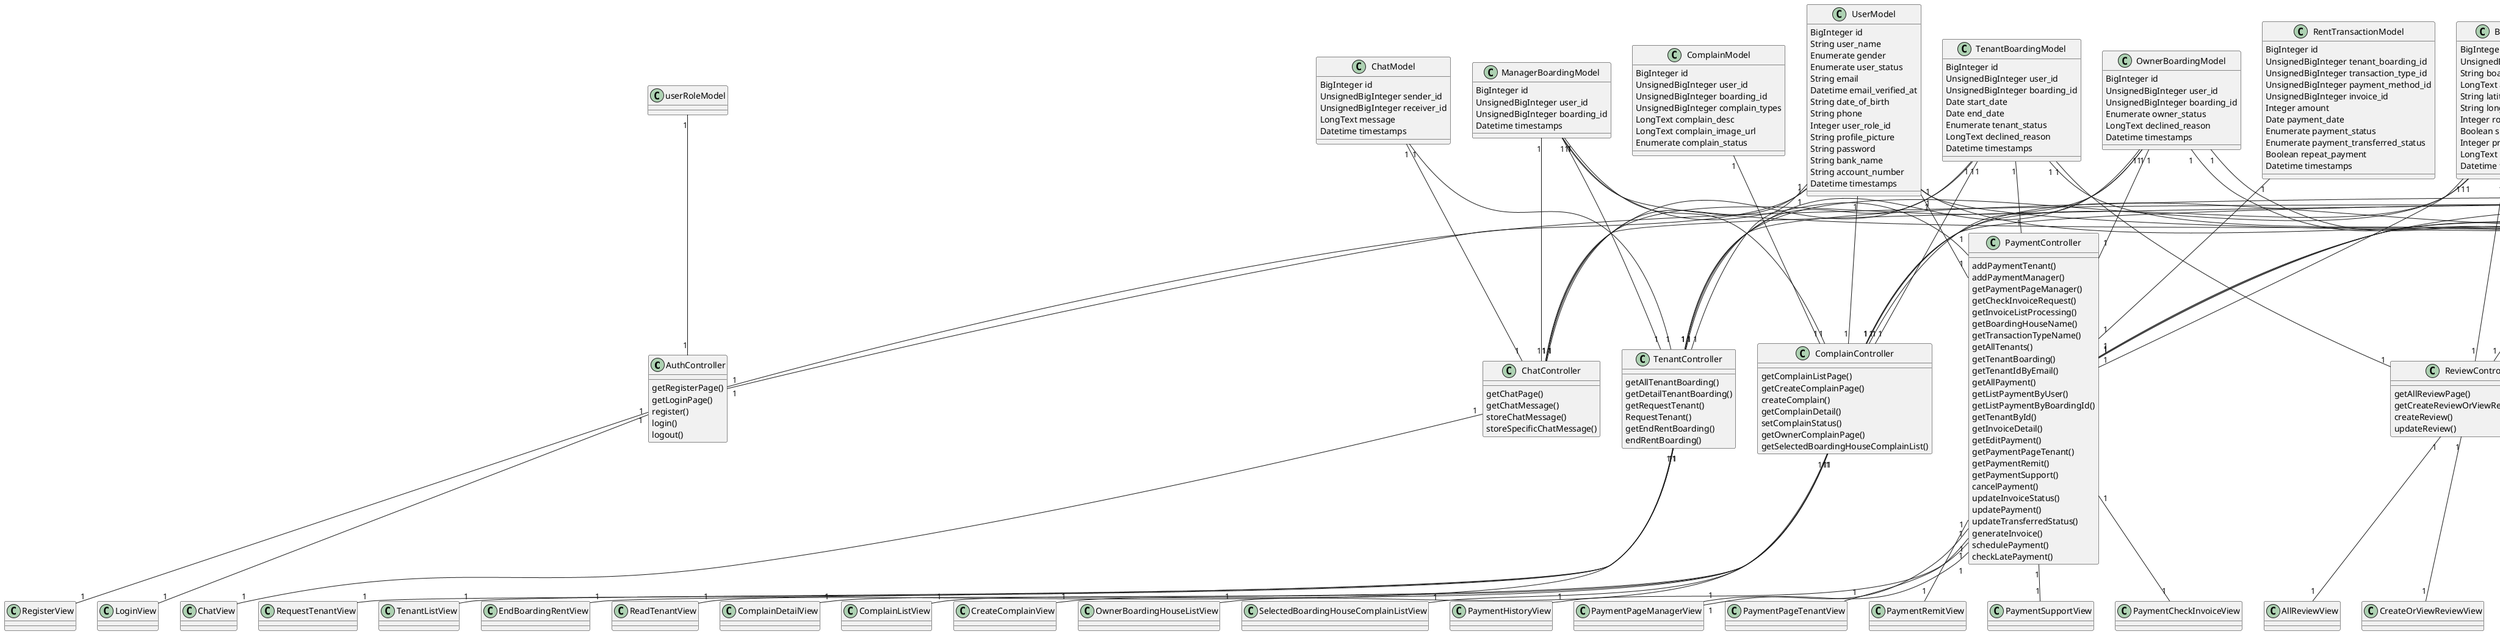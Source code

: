 @startuml
' Controller
class AuthController {
    getRegisterPage()
    getLoginPage()
    register()
    login()
    logout()
}

class BoardingController {
    getMainPage()
    indexAdmin()
    indexManager()
    indexOwner()
    indexTenant()
    getAllBoardingHouse()
    getBoardingHouseDetail()
    searchBoardingByLocation()
    getCreateOwnerBoarding()
    createOwnerBoarding()
    getReadBoarding()
    getReadingBoardingTenant()
    getUpdateBoarding()
    updateBoarding()
    deleteBoarding()
    boardingRent()
    getAdminApproveBoarding()
    adminApproveBoarding()
    getReapproveBoarding()
    reapproveBoarding()
    disableBoardingOwner()
    enableBoardingOwner()
}

class BoardingImageController {
    deleteImage()
}

class BoardingTypeController {
    getAllBoardingTypePage()
    getBoardingTypeCreate()
    boardingTypeCreate()
    getBoardingTypeUpdate()
    boardingTypeUpdate()
    boardingTypeDelete()
}

class ChatController {
    getChatPage()
    getChatMessage()
    storeChatMessage()
    storeSpecificChatMessage()
}

class ComplainController {
    getComplainListPage()
    getCreateComplainPage()
    createComplain()
    getComplainDetail()
    setComplainStatus()
    getOwnerComplainPage()
    getSelectedBoardingHouseComplainList()
}

class ComplainTypeController {
    getAllComplainTypePage()
    getComplainTypeCreate()
    complainTypeCreate()
    getComplainTypeUpdate()
    complainTypeUpdate()
    complainTypeDelete()
}

class FacilityController {
    getAllFacilitypage()
    getFacilityCreate()
    facilityCreate()
    getFacilityUpdate()
    facilityUpdate()
    facilityDelete()
}
class PaymentController {
    addPaymentTenant()
    addPaymentManager()
    getPaymentPageManager()
    getCheckInvoiceRequest()
    getInvoiceListProcessing()
    getBoardingHouseName()
    getTransactionTypeName()
    getAllTenants()
    getTenantBoarding()
    getTenantIdByEmail()
    getAllPayment()
    getListPaymentByUser()
    getListPaymentByBoardingId()
    getTenantById()
    getInvoiceDetail()
    getEditPayment()
    getPaymentPageTenant()
    getPaymentRemit()
    getPaymentSupport()
    cancelPayment()
    updateInvoiceStatus()
    updatePayment()
    updateTransferredStatus()
    generateInvoice()
    schedulePayment()
    checkLatePayment()
}

class PaymentMethodController {
    getAllPaymentMethodPage()
    getPaymentMethodCreate()
    paymentMethodCreate()
    getPaymentMethodUpdate()
    paymentMethodUpdate()
    paymentMethodDelete()
}

class ReviewController {
    getAllReviewPage()
    getCreateReviewOrViewReviewPage()
    createReview()
    updateReview()
}
class TenantController {
    getAllTenantBoarding()
    getDetailTenantBoarding()
    getRequestTenant()
    RequestTenant()
    getEndRentBoarding()
    endRentBoarding()
}
class TransactionTypeController {
    getAllTransactionTypePage()
    getTransactionTypeCreate()
    transactionTypeCreate()
    getTransactionTypeUpdate()
    TransactionTypeUpdate()
    TransactionTypeDelete()
}
class UserController {
    getProfilePage()
    updateProfile()
    getAllUserPage()
    getUserDetail()
    getUserUpdate()
    UserUpdate()
    UserDelete()
}
class WishlistController {
    showWishlist()
    addWishlist()
    removeWishlist()
}


' Model
class BoardingModel {
    BigInteger id
    UnsignedBigInteger type_id
    String boarding_name
    LongText address
    String latitude
    String longitude
    Integer rooms
    Boolean shared_bathroom
    Integer price
    LongText boarding_desc
    Datetime timestamps
}

class BoardingImageModel {
    BigInteger id
    UnsignedBigInteger boarding_id
    String image
    Datetime timestamps
}

class BoardingTypeModel {
    BigInteger id
    String boarding_type_name
    Datetime timestamps
}

class ChatModel {
    BigInteger id
    UnsignedBigInteger sender_id
    UnsignedBigInteger receiver_id
    LongText message
    Datetime timestamps
}

class ComplainModel {
    BigInteger id
    UnsignedBigInteger user_id
    UnsignedBigInteger boarding_id
    UnsignedBigInteger complain_types
    LongText complain_desc
    LongText complain_image_url
    Enumerate complain_status
}

class ComplainTypeModel {
    BigInteger id
    String complain_type_name
    Datetime timestamps
}

class FacilityModel {
    BigInteger id
    UnsignedBigInteger facility_id
    UnsignedBigInteger boarding_id
    Datetime timestamps
}

class FacilityDetailModel {
    BigInteger id
    String facility_detail_name
    String facility_img_path
    Datetime timestamps
}

class ManagerBoardingModel {
    BigInteger id
    UnsignedBigInteger user_id
    UnsignedBigInteger boarding_id
    Datetime timestamps
}

class OwnerBoardingModel {
    BigInteger id
    UnsignedBigInteger user_id
    UnsignedBigInteger boarding_id
    Enumerate owner_status
    LongText declined_reason
    Datetime timestamps
}

class PaymentMethodModel {
    BigInteger id
    String payment_method_name
    Enumerate StateAttributeFontSize
    Datetime timestamps
}

class RentTransactionModel {
    BigInteger id
    UnsignedBigInteger tenant_boarding_id
    UnsignedBigInteger transaction_type_id
    UnsignedBigInteger payment_method_id
    UnsignedBigInteger invoice_id
    Integer amount
    Date payment_date
    Enumerate payment_status
    Enumerate payment_transferred_status
    Boolean repeat_payment
    Datetime timestamps
}

class ReviewModel {
    BigInteger id
    UnsignedBigInteger user_id
    UnsignedBigInteger boarding_id
    Integer rating
    LongText review_desc
    Datetime timestamps
}

class TenantBoardingModel {
    BigInteger id
    UnsignedBigInteger user_id
    UnsignedBigInteger boarding_id
    Date start_date
    Date end_date
    Enumerate tenant_status
    LongText declined_reason
    Datetime timestamps
}

class TransactionTypeModel {
    BigInteger id
    String transaction_type_name
    Datetime timestamps
}

class UserModel {
    BigInteger id
    String user_name
    Enumerate gender
    Enumerate user_status
    String email
    Datetime email_verified_at
    String date_of_birth
    String phone
    Integer user_role_id
    String profile_picture
    String password
    String bank_name
    String account_number
    Datetime timestamps
}

class UserRoleModel {
    BigInteger id
    String user_role_name
    Datetime timestamps
}

class WishlistModel {
    BigInteger id
    UnsignedBigInteger user_id
    UnsignedBigInteger boarding_id
    Datetime timestamps
}

' View
class LoginView {}

class RegisterView{}

class AdminApproveBoardingView {}

class AllBoardingHouseView {}

class BoardingManagementAdminView {}

class BoardingManagementOwnerView {}

class BoardingManagementTenantView {}

class CreateBoardingView {}

class EndBoardingRentView {}

class ReadBoardingView {}

class ReapproveBoardingView {}

class SearchBoardingResultView {}

class SelectedBoardingHouseView {}

class UpdateBoardingView {}

class CreateBoardingTypeView {}

class ListBoardingTypeView {}

class UpdateBoardingTypeView {}

class OwnerBoardingHouseListView {}

class SelectedBoardingHouseComplainListView {}

class ComplainDetailView {}

class ComplainListView {}

class CreateComplainView {}

class CreateComplainTypeView {}

class ListComplainTypeView {}

class UpdateComplainTypeView {}

class CreateFacilityView {}

class ListFacilityView {}

class UpdateFacilityView {}

class PaymentCheckInvoiceView {}

class PaymentHistoryView {}

class PaymentPageManagerView {}

class PaymentPageTenantView {}

class PaymentRemitView {}

class PaymentSupportView {}

class CreatePaymentMethodView {}

class ListPaymentMethodView {}

class UpdatePaymentMethodView {}

class AllReviewView {}

class CreateOrViewReviewView {}

class ReadTenantView {}

class RequestTenantView {}

class TenantListView {}

class CreateTransactionTypeView {}

class ListTransactionTypeView {}

class UpdateTransactionTypeView {}

class ListUserView {}

class ReadUserView {}

class UpdateUserView {}

class ChatView {}

class EditProfileView {}

class MainPageView {}

class WishlistView {}

' Middleware
class Middleware {}

Middleware "1"--"1" BoardingController
Middleware "1"--"1" BoardingImageController
Middleware "1"--"1" BoardingTypeController
Middleware "1"--"1" ChatController
Middleware "1"--"1" ComplainController
Middleware "1"--"1" ComplainTypeController
Middleware "1"--"1" FacilityController
Middleware "1"--"1" PaymentController
Middleware "1"--"1" PaymentMethodController
Middleware "1"--"1" ReviewController
Middleware "1"--"1" TenantController
Middleware "1"--"1" TransactionTypeController
Middleware "1"--"1" UserController
Middleware "1"--"1" WishlistController
Middleware "1"--"1" AuthController

BoardingController "1"--"1" MainPageView
BoardingController "1"--"1" BoardingManagementAdminView
BoardingController "1"--"1" BoardingManagementManagerView
BoardingController "1"--"1" BoardingManagementOwnerView
BoardingController "1"--"1" BoardingManagementTenantView
BoardingController "1"--"1" AllBoardingHouseView
BoardingController "1"--"1" SelectedBoardingHouseView
BoardingController "1"--"1" SearchBoardingResultView
BoardingController "1"--"1" ReadBoardingView
BoardingController "1"--"1" UpdateBoardingView
BoardingController "1"--"1" AdminApproveBoardingView
BoardingController "1"--"1" ReapproveBoardingView
BoardingController "1"--"1" CreateBoardingView

BoardingTypeController "1"--"1" ListBoardingTypeView
BoardingTypeController "1"--"1" CreateBoardingTypeView
BoardingTypeController "1"--"1" UpdateBoardingTypeView

ChatController "1"--"1" ChatView

ComplainController "1"--"1" ComplainListView
ComplainController "1"--"1" CreateComplainView
ComplainController "1"--"1" ComplainDetailView
ComplainController "1"--"1" OwnerBoardingHouseListView
ComplainController "1"--"1" SelectedBoardingHouseComplainListView

ComplainTypeController "1"--"1" ListComplainTypeView
ComplainTypeController "1"--"1" CreateComplainTypeView
ComplainTypeController "1"--"1" UpdateComplainTypeView

FacilityController "1"--"1" ListFacilityView
FacilityController "1"--"1" CreateFacilityView
FacilityController "1"--"1" UpdateFacilityView

PaymentController "1"--"1" PaymentPageManagerView
PaymentController "1"--"1" PaymentCheckInvoiceView
PaymentController "1"--"1" PaymentHistoryView
PaymentController "1"--"1" PaymentPageManagerView
PaymentController "1"--"1" PaymentPageTenantView
PaymentController "1"--"1" PaymentRemitView
PaymentController "1"--"1" PaymentSupportView

PaymentMethodController "1"--"1" ListPaymentMethodView
PaymentMethodController "1"--"1" CreatePaymentMethodView
PaymentMethodController "1"--"1" UpdatePaymentMethodView

ReviewController "1"--"1" AllReviewView
ReviewController "1"--"1" CreateOrViewReviewView

TenantController "1"--"1" TenantListView
TenantController "1"--"1" ReadTenantView
TenantController "1"--"1" RequestTenantView
TenantController "1"--"1" EndBoardingRentView

TransactionTypeController "1"--"1" ListTransactionTypeView
TransactionTypeController "1"--"1" CreateTransactionTypeView
TransactionTypeController "1"--"1" UpdateTransactionTypeView

UserController "1"--"1" EditProfileView
UserController "1"--"1" ListUserView
UserController "1"--"1" ReadUserView
UserController "1"--"1" UpdateUserView

WishlistController "1"--"1" WishlistView

AuthController "1"--"1" LoginView
AuthController "1"--"1" RegisterView


ReviewModel "1"--"1" BoardingController
ReviewModel "1"--"1" ReviewController  

OwnerBoardingModel "1"--"1" BoardingController  
OwnerBoardingModel "1"--"1" BoardingController  
OwnerBoardingModel "1"--"1" ChatController  
OwnerBoardingModel "1"--"1" ComplainController
OwnerBoardingModel "1"--"1" PaymentController
OwnerBoardingModel "1"--"1" TenantController

UserModel "1"--"1" AuthController
UserModel "1"--"1" BoardingController
UserModel "1"--"1" ChatController
UserModel "1"--"1" ComplainController
UserModel "1"--"1" PaymentController
UserModel "1"--"1" TenantController
UserModel "1"--"1" UserController

userRoleModel "1"--"1" AuthController
UserRoleModel "1"--"1" UserController

BoardingModel "1"--"1" BoardingController
BoardingModel "1"--"1" ComplainController
BoardingModel "1"--"1" PaymentController
BoardingModel "1"--"1" ReviewController
BoardingModel "1"--"1" TenantController
BoardingModel "1"--"1" WishlistController

BoardingImageModel "1"--"1" BoardingController
BoardingImageModel "1"--"1" BoardingImageController
BoardingImageModel "1"--"1" WishlistController

BoardingTypeModel "1"--"1" BoardingController
BoardingTypeModel "1"--"1" BoardingTypeController


ManagerBoardingModel "1"--"1" BoardingController
ManagerBoardingModel "1"--"1" ChatController
ManagerBoardingModel "1"--"1" ComplainController
ManagerBoardingModel "1"--"1" PaymentController
ManagerBoardingModel "1"--"1" TenantController

TenantBoardingModel "1"--"1" BoardingController
TenantBoardingModel "1"--"1" ChatController
TenantBoardingModel "1"--"1" ComplainController
TenantBoardingModel "1"--"1" PaymentController
TenantBoardingModel "1"--"1" ReviewController
TenantBoardingModel "1"--"1" TenantController

FacilityModel "1"--"1" BoardingController

FacilityDetailModel "1"--"1" BoardingController
FacilityDetailModel "1"--"1" FacilityController

WishlistModel "1"--"1" BoardingController
WishlistModel "1"--"1" WishlistController

ChatModel "1"--"1" TenantController
ChatModel "1"--"1" ChatController

ComplainModel "1"--"1" ComplainController

ComplainTypeModel "1"--"1" ComplainController
ComplainTypeModel "1"--"1" ComplainTypeController

PaymentMethodModel "1"--"1" PaymentController
PaymentMethodModel "1"--"1" PaymentMethodController

RentTransactionModel "1"--"1" PaymentController

TransactionTypeModel "1"--"1" PaymentController
TransactionTypeModel "1"--"1" TransactionTypeController







@enduml